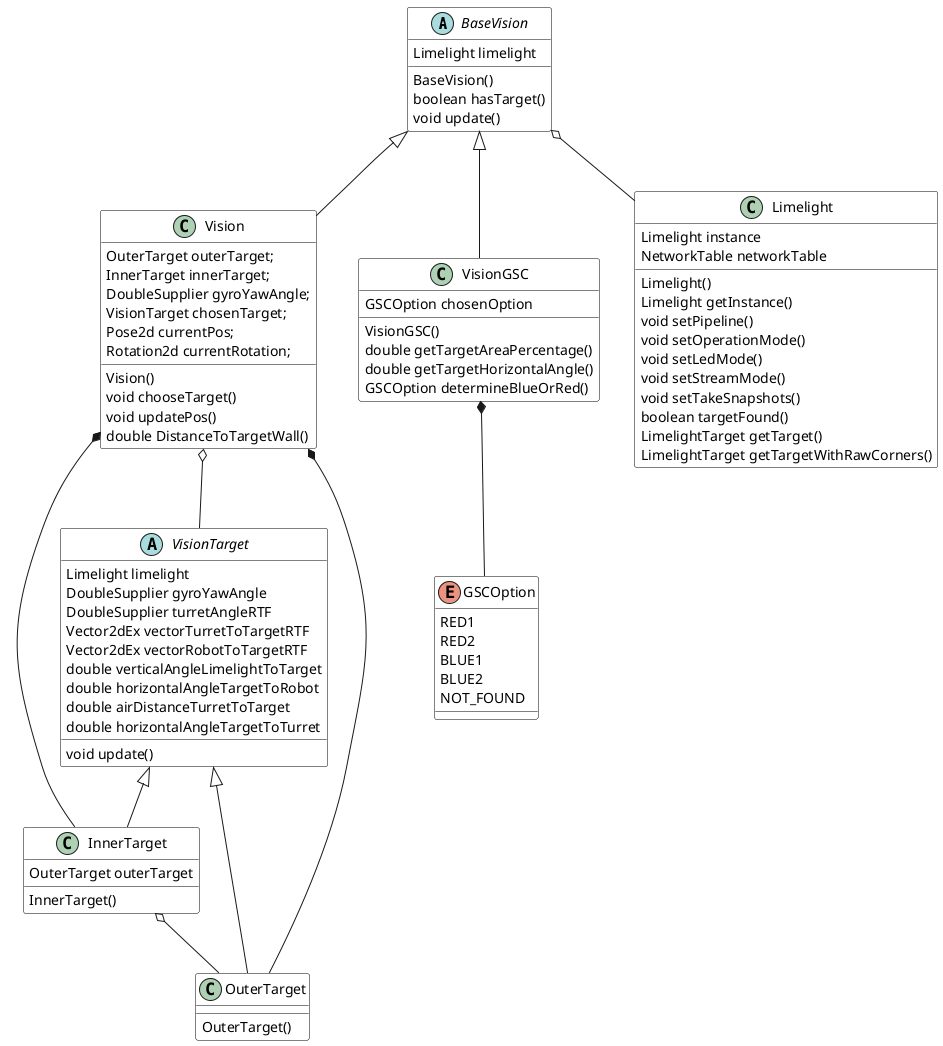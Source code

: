 @startuml
'https://plantuml.com/class-diagram

BaseVision <|-- Vision
BaseVision <|-- VisionGSC
BaseVision o-- Limelight
Vision o-- VisionTarget
Vision *-- InnerTarget
Vision *-- OuterTarget
VisionTarget <|-- InnerTarget
VisionTarget <|-- OuterTarget
VisionGSC *-- GSCOption
InnerTarget o-- OuterTarget

skinparam class{
    BackgroundColor white
    ArrowColor black
    BorderColor black
}

abstract class BaseVision{
    Limelight limelight
    BaseVision()
    boolean hasTarget()
    void update()
}

class Vision{
    OuterTarget outerTarget;
    InnerTarget innerTarget;
    DoubleSupplier gyroYawAngle;
    VisionTarget chosenTarget;
    Pose2d currentPos;
    Rotation2d currentRotation;
    Vision()
    void chooseTarget()
    void updatePos()
    double DistanceToTargetWall()
}

abstract class VisionTarget{
    Limelight limelight
    DoubleSupplier gyroYawAngle
    DoubleSupplier turretAngleRTF
    Vector2dEx vectorTurretToTargetRTF
    Vector2dEx vectorRobotToTargetRTF
    double verticalAngleLimelightToTarget
    double horizontalAngleTargetToRobot
    double airDistanceTurretToTarget
    double horizontalAngleTargetToTurret
    void update()
}

class OuterTarget{
    OuterTarget()
}

class InnerTarget{
    OuterTarget outerTarget
    InnerTarget()
}

class VisionGSC{
    GSCOption chosenOption
    VisionGSC()
    double getTargetAreaPercentage()
    double getTargetHorizontalAngle()
    GSCOption determineBlueOrRed()
}

enum GSCOption {
    RED1
    RED2
    BLUE1
    BLUE2
    NOT_FOUND
}

class Limelight{
    Limelight instance
    NetworkTable networkTable
    Limelight()
    Limelight getInstance()
    void setPipeline()
    void setOperationMode()
    void setLedMode()
    void setStreamMode()
    void setTakeSnapshots()
    boolean targetFound()
    LimelightTarget getTarget()
    LimelightTarget getTargetWithRawCorners()
}



@enduml